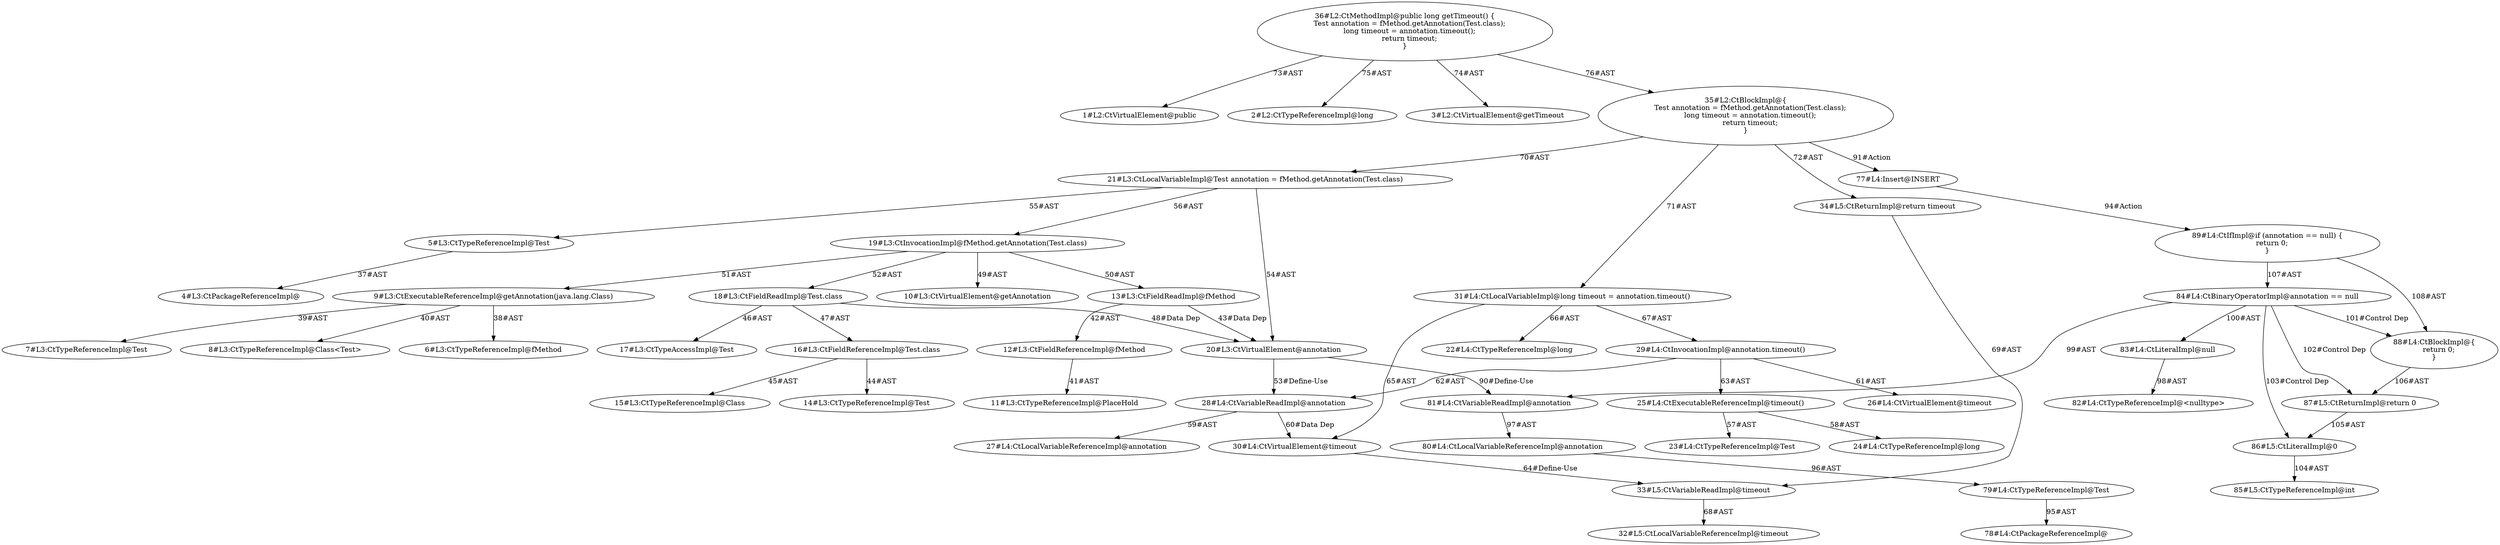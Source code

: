 digraph "getTimeout#?" {
0 [label="1#L2:CtVirtualElement@public" shape=ellipse]
1 [label="2#L2:CtTypeReferenceImpl@long" shape=ellipse]
2 [label="3#L2:CtVirtualElement@getTimeout" shape=ellipse]
3 [label="4#L3:CtPackageReferenceImpl@" shape=ellipse]
4 [label="5#L3:CtTypeReferenceImpl@Test" shape=ellipse]
5 [label="6#L3:CtTypeReferenceImpl@fMethod" shape=ellipse]
6 [label="7#L3:CtTypeReferenceImpl@Test" shape=ellipse]
7 [label="8#L3:CtTypeReferenceImpl@Class<Test>" shape=ellipse]
8 [label="9#L3:CtExecutableReferenceImpl@getAnnotation(java.lang.Class)" shape=ellipse]
9 [label="10#L3:CtVirtualElement@getAnnotation" shape=ellipse]
10 [label="11#L3:CtTypeReferenceImpl@PlaceHold" shape=ellipse]
11 [label="12#L3:CtFieldReferenceImpl@fMethod" shape=ellipse]
12 [label="13#L3:CtFieldReadImpl@fMethod" shape=ellipse]
13 [label="14#L3:CtTypeReferenceImpl@Test" shape=ellipse]
14 [label="15#L3:CtTypeReferenceImpl@Class" shape=ellipse]
15 [label="16#L3:CtFieldReferenceImpl@Test.class" shape=ellipse]
16 [label="17#L3:CtTypeAccessImpl@Test" shape=ellipse]
17 [label="18#L3:CtFieldReadImpl@Test.class" shape=ellipse]
18 [label="19#L3:CtInvocationImpl@fMethod.getAnnotation(Test.class)" shape=ellipse]
19 [label="20#L3:CtVirtualElement@annotation" shape=ellipse]
20 [label="21#L3:CtLocalVariableImpl@Test annotation = fMethod.getAnnotation(Test.class)" shape=ellipse]
21 [label="22#L4:CtTypeReferenceImpl@long" shape=ellipse]
22 [label="23#L4:CtTypeReferenceImpl@Test" shape=ellipse]
23 [label="24#L4:CtTypeReferenceImpl@long" shape=ellipse]
24 [label="25#L4:CtExecutableReferenceImpl@timeout()" shape=ellipse]
25 [label="26#L4:CtVirtualElement@timeout" shape=ellipse]
26 [label="27#L4:CtLocalVariableReferenceImpl@annotation" shape=ellipse]
27 [label="28#L4:CtVariableReadImpl@annotation" shape=ellipse]
28 [label="29#L4:CtInvocationImpl@annotation.timeout()" shape=ellipse]
29 [label="30#L4:CtVirtualElement@timeout" shape=ellipse]
30 [label="31#L4:CtLocalVariableImpl@long timeout = annotation.timeout()" shape=ellipse]
31 [label="32#L5:CtLocalVariableReferenceImpl@timeout" shape=ellipse]
32 [label="33#L5:CtVariableReadImpl@timeout" shape=ellipse]
33 [label="34#L5:CtReturnImpl@return timeout" shape=ellipse]
34 [label="35#L2:CtBlockImpl@\{
    Test annotation = fMethod.getAnnotation(Test.class);
    long timeout = annotation.timeout();
    return timeout;
\}" shape=ellipse]
35 [label="36#L2:CtMethodImpl@public long getTimeout() \{
    Test annotation = fMethod.getAnnotation(Test.class);
    long timeout = annotation.timeout();
    return timeout;
\}" shape=ellipse]
36 [label="77#L4:Insert@INSERT" shape=ellipse]
37 [label="78#L4:CtPackageReferenceImpl@" shape=ellipse]
38 [label="79#L4:CtTypeReferenceImpl@Test" shape=ellipse]
39 [label="80#L4:CtLocalVariableReferenceImpl@annotation" shape=ellipse]
40 [label="81#L4:CtVariableReadImpl@annotation" shape=ellipse]
41 [label="82#L4:CtTypeReferenceImpl@<nulltype>" shape=ellipse]
42 [label="83#L4:CtLiteralImpl@null" shape=ellipse]
43 [label="84#L4:CtBinaryOperatorImpl@annotation == null" shape=ellipse]
44 [label="85#L5:CtTypeReferenceImpl@int" shape=ellipse]
45 [label="86#L5:CtLiteralImpl@0" shape=ellipse]
46 [label="87#L5:CtReturnImpl@return 0" shape=ellipse]
47 [label="88#L4:CtBlockImpl@\{
    return 0;
\}" shape=ellipse]
48 [label="89#L4:CtIfImpl@if (annotation == null) \{
    return 0;
\}" shape=ellipse]
4 -> 3 [label="37#AST"];
8 -> 5 [label="38#AST"];
8 -> 6 [label="39#AST"];
8 -> 7 [label="40#AST"];
11 -> 10 [label="41#AST"];
12 -> 11 [label="42#AST"];
12 -> 19 [label="43#Data Dep"];
15 -> 13 [label="44#AST"];
15 -> 14 [label="45#AST"];
17 -> 16 [label="46#AST"];
17 -> 15 [label="47#AST"];
17 -> 19 [label="48#Data Dep"];
18 -> 9 [label="49#AST"];
18 -> 12 [label="50#AST"];
18 -> 8 [label="51#AST"];
18 -> 17 [label="52#AST"];
19 -> 27 [label="53#Define-Use"];
19 -> 40 [label="90#Define-Use"];
20 -> 19 [label="54#AST"];
20 -> 4 [label="55#AST"];
20 -> 18 [label="56#AST"];
24 -> 22 [label="57#AST"];
24 -> 23 [label="58#AST"];
27 -> 26 [label="59#AST"];
27 -> 29 [label="60#Data Dep"];
28 -> 25 [label="61#AST"];
28 -> 27 [label="62#AST"];
28 -> 24 [label="63#AST"];
29 -> 32 [label="64#Define-Use"];
30 -> 29 [label="65#AST"];
30 -> 21 [label="66#AST"];
30 -> 28 [label="67#AST"];
32 -> 31 [label="68#AST"];
33 -> 32 [label="69#AST"];
34 -> 20 [label="70#AST"];
34 -> 30 [label="71#AST"];
34 -> 33 [label="72#AST"];
34 -> 36 [label="91#Action"];
35 -> 0 [label="73#AST"];
35 -> 2 [label="74#AST"];
35 -> 1 [label="75#AST"];
35 -> 34 [label="76#AST"];
36 -> 48 [label="94#Action"];
38 -> 37 [label="95#AST"];
39 -> 38 [label="96#AST"];
40 -> 39 [label="97#AST"];
42 -> 41 [label="98#AST"];
43 -> 40 [label="99#AST"];
43 -> 42 [label="100#AST"];
43 -> 47 [label="101#Control Dep"];
43 -> 46 [label="102#Control Dep"];
43 -> 45 [label="103#Control Dep"];
45 -> 44 [label="104#AST"];
46 -> 45 [label="105#AST"];
47 -> 46 [label="106#AST"];
48 -> 43 [label="107#AST"];
48 -> 47 [label="108#AST"];
}